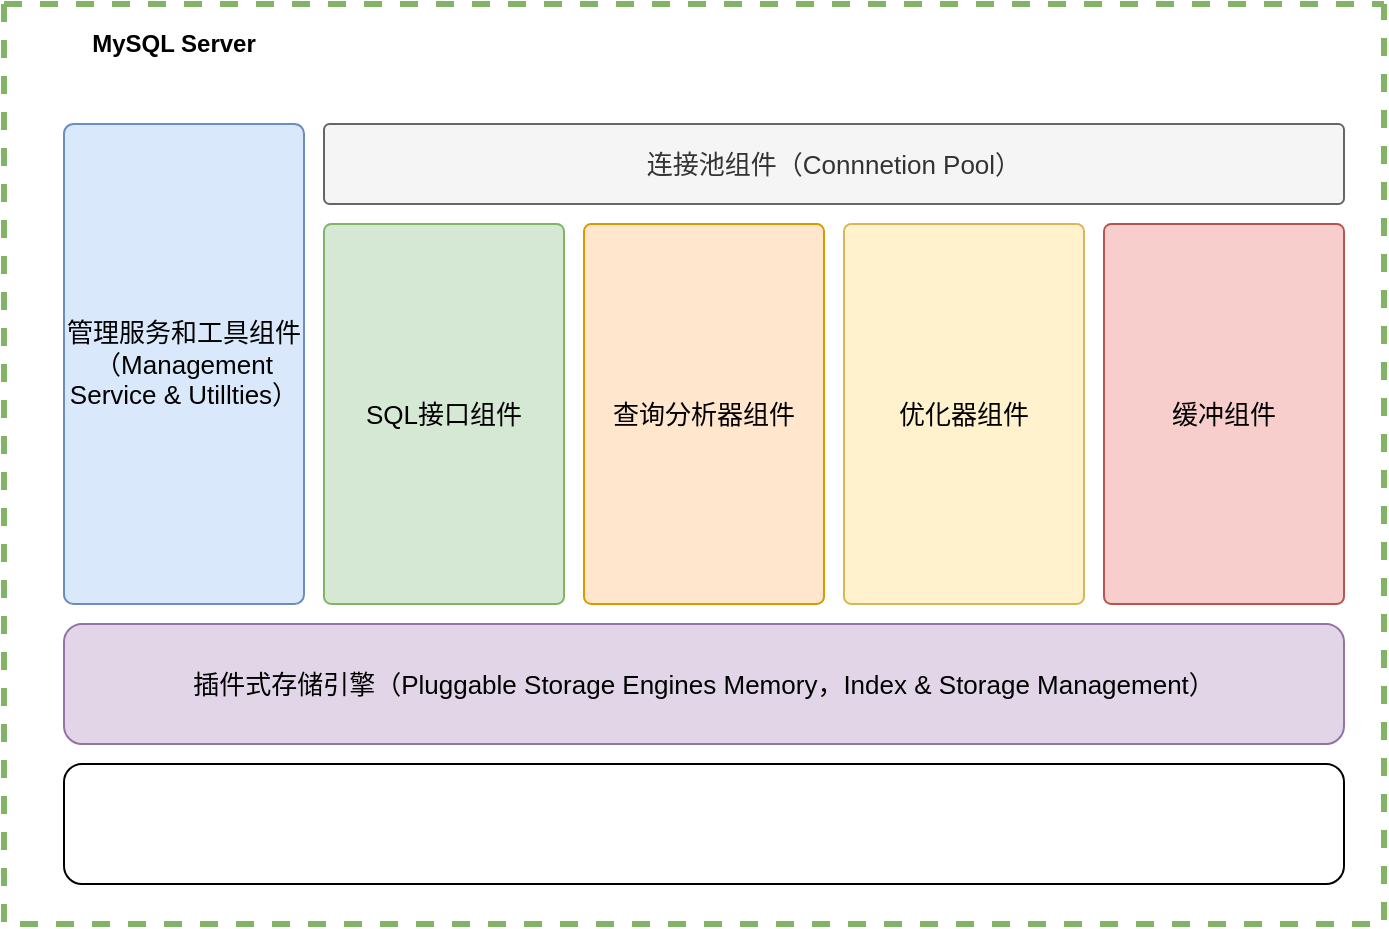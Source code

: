 <mxfile version="14.8.5" type="device"><diagram id="d8cKPE6o9sS9IlBWqC2I" name="Page-1"><mxGraphModel dx="1063" dy="532" grid="1" gridSize="10" guides="1" tooltips="1" connect="1" arrows="1" fold="1" page="1" pageScale="1" pageWidth="827" pageHeight="1169" math="0" shadow="0"><root><mxCell id="0"/><mxCell id="1" parent="0"/><mxCell id="8C38VmEP1G7PD7xbjek8-1" value="" style="swimlane;startSize=0;dashed=1;fillColor=#d5e8d4;strokeColor=#82b366;strokeWidth=3;rounded=0;" vertex="1" parent="1"><mxGeometry x="80" y="310" width="690" height="460" as="geometry"/></mxCell><mxCell id="8C38VmEP1G7PD7xbjek8-2" value="MySQL Server" style="text;html=1;strokeColor=none;fillColor=none;align=center;verticalAlign=middle;whiteSpace=wrap;rounded=0;strokeWidth=0;fontStyle=1" vertex="1" parent="8C38VmEP1G7PD7xbjek8-1"><mxGeometry x="30" y="10" width="110" height="20" as="geometry"/></mxCell><mxCell id="8C38VmEP1G7PD7xbjek8-22" value="&lt;span style=&quot;font-size: 13px;&quot;&gt;连接池组件（Connnetion Pool）&lt;/span&gt;" style="rounded=1;whiteSpace=wrap;html=1;shadow=0;labelBackgroundColor=none;sketch=0;fontSize=13;strokeWidth=1;arcSize=7;fillColor=#f5f5f5;strokeColor=#666666;fontColor=#333333;" vertex="1" parent="8C38VmEP1G7PD7xbjek8-1"><mxGeometry x="160" y="60" width="510" height="40" as="geometry"/></mxCell><mxCell id="8C38VmEP1G7PD7xbjek8-25" value="&lt;span&gt;管理服务和工具组件（Management Service &amp;amp; Utillties）&lt;/span&gt;" style="rounded=1;whiteSpace=wrap;html=1;shadow=0;labelBackgroundColor=none;sketch=0;fontSize=13;strokeWidth=1;arcSize=4;fillColor=#dae8fc;strokeColor=#6c8ebf;" vertex="1" parent="8C38VmEP1G7PD7xbjek8-1"><mxGeometry x="30" y="60" width="120" height="240" as="geometry"/></mxCell><mxCell id="8C38VmEP1G7PD7xbjek8-26" value="SQL接口组件" style="rounded=1;whiteSpace=wrap;html=1;shadow=0;labelBackgroundColor=none;sketch=0;fontSize=13;strokeWidth=1;arcSize=3;fillColor=#d5e8d4;strokeColor=#82b366;" vertex="1" parent="8C38VmEP1G7PD7xbjek8-1"><mxGeometry x="160" y="110" width="120" height="190" as="geometry"/></mxCell><mxCell id="8C38VmEP1G7PD7xbjek8-35" value="查询分析器组件" style="rounded=1;whiteSpace=wrap;html=1;shadow=0;labelBackgroundColor=none;sketch=0;fontSize=13;strokeWidth=1;arcSize=3;fillColor=#ffe6cc;strokeColor=#d79b00;" vertex="1" parent="8C38VmEP1G7PD7xbjek8-1"><mxGeometry x="290" y="110" width="120" height="190" as="geometry"/></mxCell><mxCell id="8C38VmEP1G7PD7xbjek8-38" value="优化器组件" style="rounded=1;whiteSpace=wrap;html=1;shadow=0;labelBackgroundColor=none;sketch=0;fontSize=13;strokeWidth=1;arcSize=3;fillColor=#fff2cc;strokeColor=#d6b656;" vertex="1" parent="8C38VmEP1G7PD7xbjek8-1"><mxGeometry x="420" y="110" width="120" height="190" as="geometry"/></mxCell><mxCell id="8C38VmEP1G7PD7xbjek8-39" value="缓冲组件" style="rounded=1;whiteSpace=wrap;html=1;shadow=0;labelBackgroundColor=none;sketch=0;fontSize=13;strokeWidth=1;arcSize=3;fillColor=#f8cecc;strokeColor=#b85450;" vertex="1" parent="8C38VmEP1G7PD7xbjek8-1"><mxGeometry x="550" y="110" width="120" height="190" as="geometry"/></mxCell><mxCell id="8C38VmEP1G7PD7xbjek8-40" value="插件式存储引擎（Pluggable Storage Engines Memory，Index &amp;amp; Storage Management）" style="rounded=1;whiteSpace=wrap;html=1;shadow=0;labelBackgroundColor=none;sketch=0;fontSize=13;strokeWidth=1;fillColor=#e1d5e7;strokeColor=#9673a6;" vertex="1" parent="8C38VmEP1G7PD7xbjek8-1"><mxGeometry x="30" y="310" width="640" height="60" as="geometry"/></mxCell><mxCell id="8C38VmEP1G7PD7xbjek8-50" value="" style="rounded=1;whiteSpace=wrap;html=1;shadow=0;labelBackgroundColor=none;sketch=0;fontSize=13;strokeWidth=1;" vertex="1" parent="8C38VmEP1G7PD7xbjek8-1"><mxGeometry x="30" y="380" width="640" height="60" as="geometry"/></mxCell></root></mxGraphModel></diagram></mxfile>